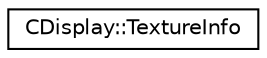 digraph "Graphical Class Hierarchy"
{
  edge [fontname="Helvetica",fontsize="10",labelfontname="Helvetica",labelfontsize="10"];
  node [fontname="Helvetica",fontsize="10",shape=record];
  rankdir="LR";
  Node1 [label="CDisplay::TextureInfo",height=0.2,width=0.4,color="black", fillcolor="white", style="filled",URL="$struct_c_display_1_1_texture_info.html"];
}
